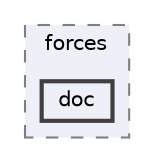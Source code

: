 digraph "src/functionObjects/forces/doc"
{
 // LATEX_PDF_SIZE
  bgcolor="transparent";
  edge [fontname=Helvetica,fontsize=10,labelfontname=Helvetica,labelfontsize=10];
  node [fontname=Helvetica,fontsize=10,shape=box,height=0.2,width=0.4];
  compound=true
  subgraph clusterdir_ba1ab3b9ed2422fc501bccc3fa5b3296 {
    graph [ bgcolor="#edf0f7", pencolor="grey50", label="forces", fontname=Helvetica,fontsize=10 style="filled,dashed", URL="dir_ba1ab3b9ed2422fc501bccc3fa5b3296.html",tooltip=""]
  dir_e092991be0f7720f8cb56758c1eeaa76 [label="doc", fillcolor="#edf0f7", color="grey25", style="filled,bold", URL="dir_e092991be0f7720f8cb56758c1eeaa76.html",tooltip=""];
  }
}
